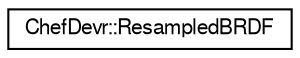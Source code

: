 digraph "Graphical Class Hierarchy"
{
 // LATEX_PDF_SIZE
  edge [fontname="FreeSans",fontsize="10",labelfontname="FreeSans",labelfontsize="10"];
  node [fontname="FreeSans",fontsize="10",shape=record];
  rankdir="LR";
  Node0 [label="ChefDevr::ResampledBRDF",height=0.2,width=0.4,color="black", fillcolor="white", style="filled",URL="$struct_chef_devr_1_1_resampled_b_r_d_f.html",tooltip="Structure that encapsulates a resampled BRDF in a suitable format for albedo computation."];
}
